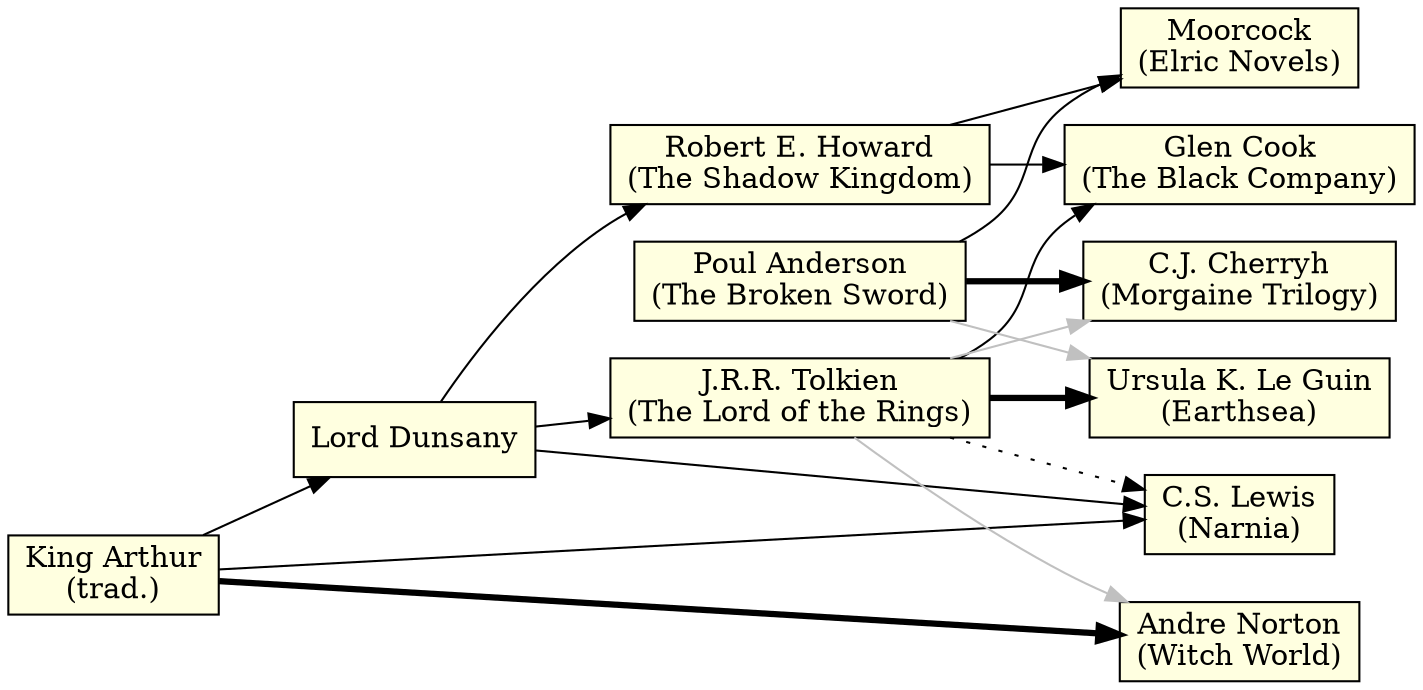 digraph fantasy_influences {
    rankdir=LR;
    node [shape=box, style=filled, fillcolor=lightyellow];

    // Nodes
    KingArthur [label="King Arthur\n(trad.)"];
    Dunsany [label="Lord Dunsany"];
    Howard [label="Robert E. Howard\n(The Shadow Kingdom)"];
    Tolkien [label="J.R.R. Tolkien\n(The Lord of the Rings)"];
    Cook [label="Glen Cook\n(The Black Company)"];
    Anderson [label="Poul Anderson\n(The Broken Sword)"];
    Moorcock [label="Moorcock\n(Elric Novels)"];
    Cherryh [label="C.J. Cherryh\n(Morgaine Trilogy)"];
    LeGuin [label="Ursula K. Le Guin\n(Earthsea)"];
    Narnia [label="C.S. Lewis\n(Narnia)"];
    Norton [label="Andre Norton\n(Witch World)"];

    // Influence Edges
    KingArthur -> Dunsany;
    Dunsany -> Tolkien;
    Dunsany -> Howard;
    Tolkien -> Cook;
    Howard -> Cook;
    Anderson -> Moorcock;
    Anderson -> Cherryh [penwidth=3]; // bold
    Tolkien -> Cherryh [color=gray];  // lighter
    Anderson -> LeGuin [color=gray];  // lighter
    Tolkien -> LeGuin [penwidth=3];   // bold
    KingArthur -> Narnia;
    Dunsany -> Narnia;
    Tolkien -> Narnia [style=dotted];
    Tolkien -> Norton [color=gray];   // lighter
    KingArthur -> Norton [penwidth=3]; // darker
    Howard -> Moorcock
}
